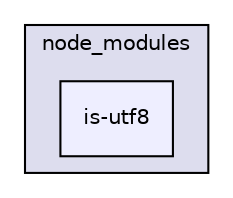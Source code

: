digraph "gulp-src/node_modules/gulp/node_modules/vinyl-fs/node_modules/strip-bom/node_modules/is-utf8" {
  compound=true
  node [ fontsize="10", fontname="Helvetica"];
  edge [ labelfontsize="10", labelfontname="Helvetica"];
  subgraph clusterdir_90602809e329344c859dad1bd8e6227c {
    graph [ bgcolor="#ddddee", pencolor="black", label="node_modules" fontname="Helvetica", fontsize="10", URL="dir_90602809e329344c859dad1bd8e6227c.html"]
  dir_095e85cb8dc318937e582a26b73eb743 [shape=box, label="is-utf8", style="filled", fillcolor="#eeeeff", pencolor="black", URL="dir_095e85cb8dc318937e582a26b73eb743.html"];
  }
}
